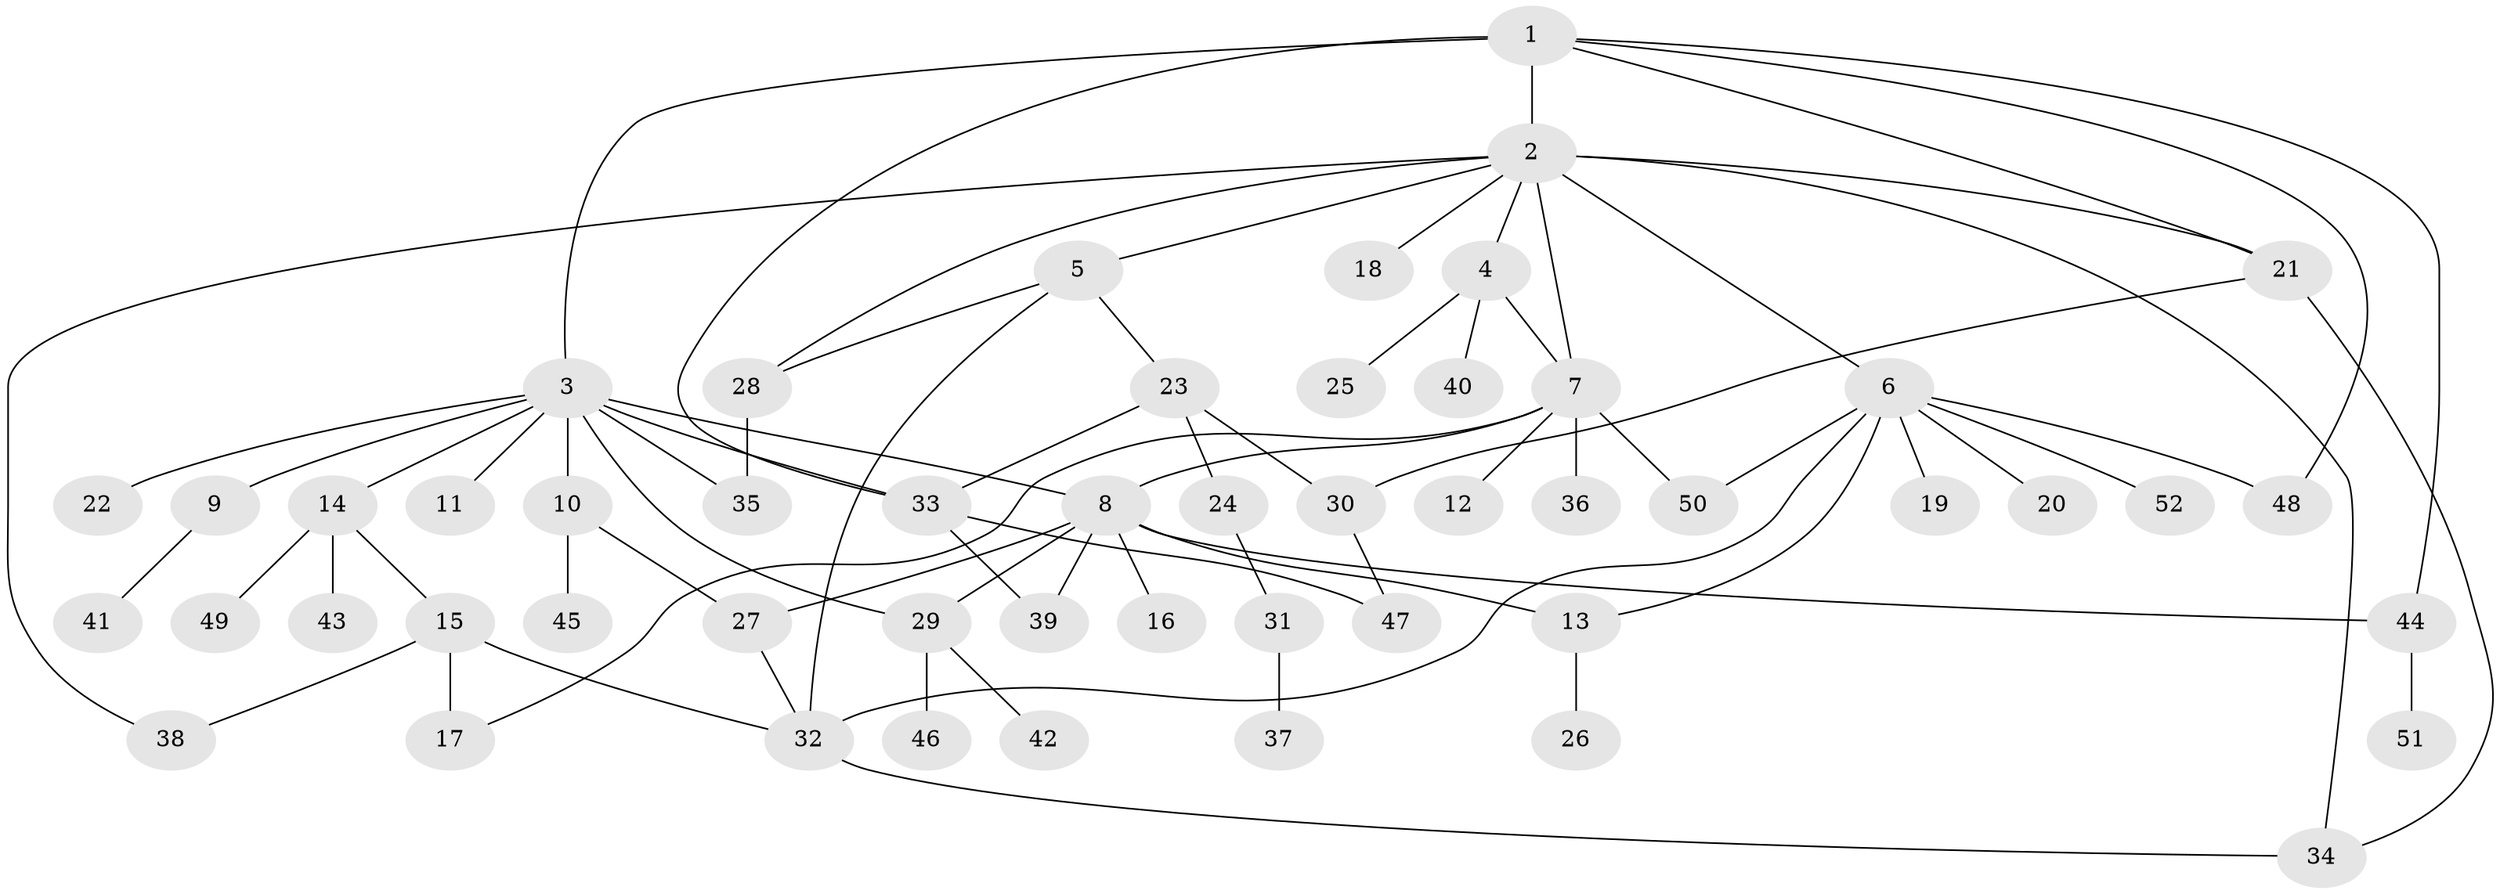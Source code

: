 // original degree distribution, {3: 0.0970873786407767, 20: 0.009708737864077669, 14: 0.009708737864077669, 5: 0.05825242718446602, 1: 0.49514563106796117, 9: 0.009708737864077669, 8: 0.009708737864077669, 15: 0.009708737864077669, 4: 0.019417475728155338, 2: 0.2524271844660194, 6: 0.019417475728155338, 7: 0.009708737864077669}
// Generated by graph-tools (version 1.1) at 2025/35/03/09/25 02:35:25]
// undirected, 52 vertices, 74 edges
graph export_dot {
graph [start="1"]
  node [color=gray90,style=filled];
  1;
  2;
  3;
  4;
  5;
  6;
  7;
  8;
  9;
  10;
  11;
  12;
  13;
  14;
  15;
  16;
  17;
  18;
  19;
  20;
  21;
  22;
  23;
  24;
  25;
  26;
  27;
  28;
  29;
  30;
  31;
  32;
  33;
  34;
  35;
  36;
  37;
  38;
  39;
  40;
  41;
  42;
  43;
  44;
  45;
  46;
  47;
  48;
  49;
  50;
  51;
  52;
  1 -- 2 [weight=9.0];
  1 -- 3 [weight=1.0];
  1 -- 21 [weight=1.0];
  1 -- 33 [weight=1.0];
  1 -- 44 [weight=1.0];
  1 -- 48 [weight=1.0];
  2 -- 4 [weight=1.0];
  2 -- 5 [weight=1.0];
  2 -- 6 [weight=1.0];
  2 -- 7 [weight=1.0];
  2 -- 18 [weight=1.0];
  2 -- 21 [weight=1.0];
  2 -- 28 [weight=1.0];
  2 -- 34 [weight=1.0];
  2 -- 38 [weight=1.0];
  3 -- 8 [weight=1.0];
  3 -- 9 [weight=1.0];
  3 -- 10 [weight=1.0];
  3 -- 11 [weight=1.0];
  3 -- 14 [weight=1.0];
  3 -- 22 [weight=1.0];
  3 -- 29 [weight=1.0];
  3 -- 33 [weight=4.0];
  3 -- 35 [weight=1.0];
  4 -- 7 [weight=1.0];
  4 -- 25 [weight=1.0];
  4 -- 40 [weight=1.0];
  5 -- 23 [weight=1.0];
  5 -- 28 [weight=1.0];
  5 -- 32 [weight=1.0];
  6 -- 13 [weight=1.0];
  6 -- 19 [weight=1.0];
  6 -- 20 [weight=1.0];
  6 -- 32 [weight=1.0];
  6 -- 48 [weight=1.0];
  6 -- 50 [weight=1.0];
  6 -- 52 [weight=1.0];
  7 -- 8 [weight=1.0];
  7 -- 12 [weight=1.0];
  7 -- 17 [weight=1.0];
  7 -- 36 [weight=1.0];
  7 -- 50 [weight=1.0];
  8 -- 13 [weight=5.0];
  8 -- 16 [weight=1.0];
  8 -- 27 [weight=1.0];
  8 -- 29 [weight=1.0];
  8 -- 39 [weight=1.0];
  8 -- 44 [weight=1.0];
  9 -- 41 [weight=1.0];
  10 -- 27 [weight=1.0];
  10 -- 45 [weight=1.0];
  13 -- 26 [weight=1.0];
  14 -- 15 [weight=1.0];
  14 -- 43 [weight=1.0];
  14 -- 49 [weight=1.0];
  15 -- 17 [weight=2.0];
  15 -- 32 [weight=1.0];
  15 -- 38 [weight=1.0];
  21 -- 30 [weight=1.0];
  21 -- 34 [weight=1.0];
  23 -- 24 [weight=1.0];
  23 -- 30 [weight=1.0];
  23 -- 33 [weight=1.0];
  24 -- 31 [weight=1.0];
  27 -- 32 [weight=1.0];
  28 -- 35 [weight=3.0];
  29 -- 42 [weight=1.0];
  29 -- 46 [weight=1.0];
  30 -- 47 [weight=1.0];
  31 -- 37 [weight=1.0];
  32 -- 34 [weight=1.0];
  33 -- 39 [weight=1.0];
  33 -- 47 [weight=1.0];
  44 -- 51 [weight=1.0];
}
